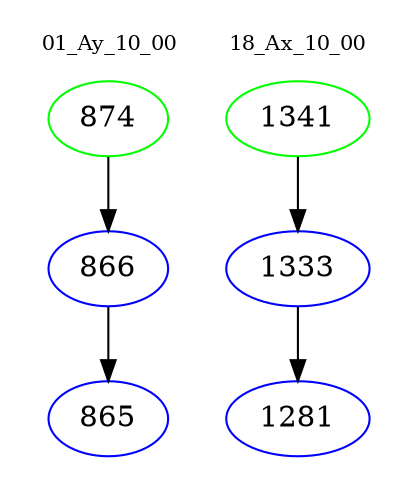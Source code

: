 digraph{
subgraph cluster_0 {
color = white
label = "01_Ay_10_00";
fontsize=10;
T0_874 [label="874", color="green"]
T0_874 -> T0_866 [color="black"]
T0_866 [label="866", color="blue"]
T0_866 -> T0_865 [color="black"]
T0_865 [label="865", color="blue"]
}
subgraph cluster_1 {
color = white
label = "18_Ax_10_00";
fontsize=10;
T1_1341 [label="1341", color="green"]
T1_1341 -> T1_1333 [color="black"]
T1_1333 [label="1333", color="blue"]
T1_1333 -> T1_1281 [color="black"]
T1_1281 [label="1281", color="blue"]
}
}
